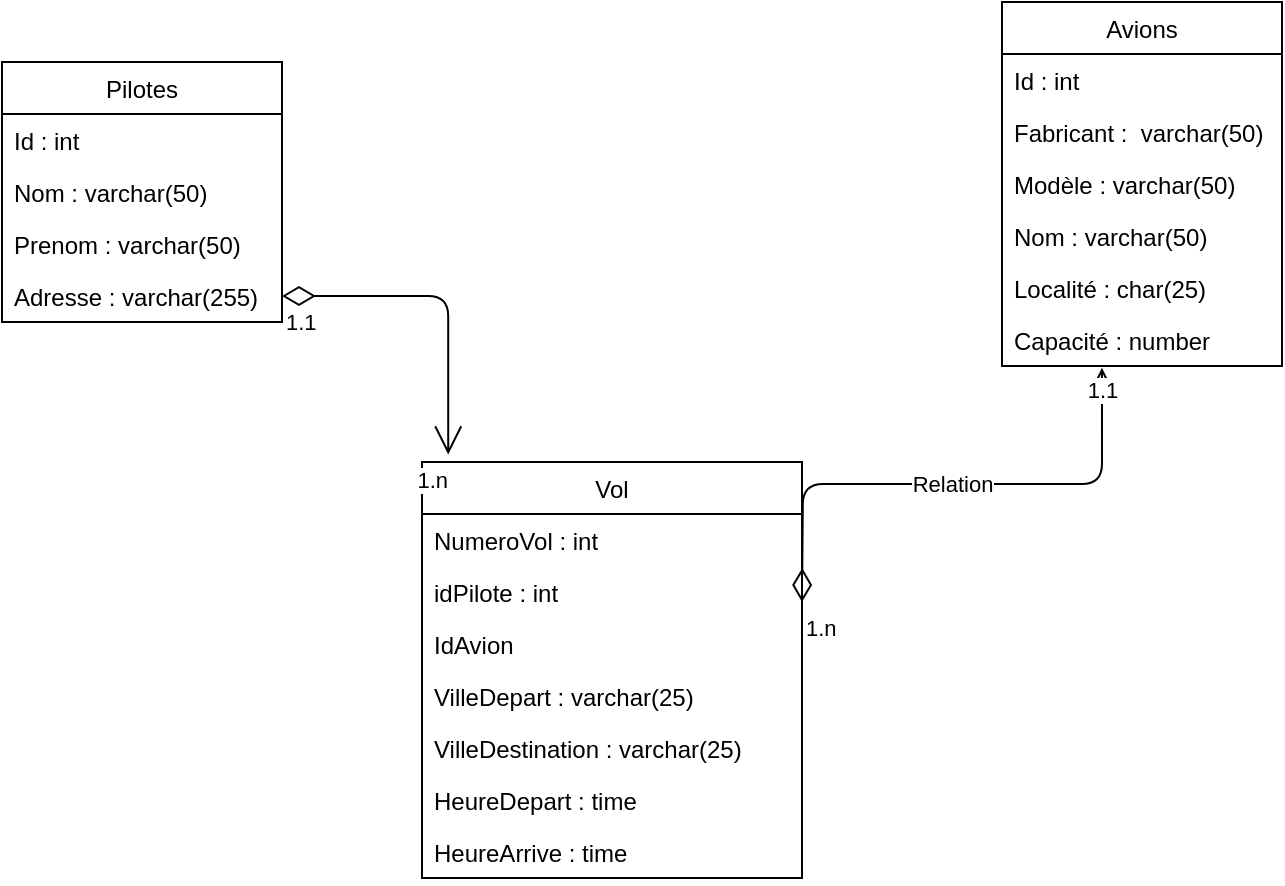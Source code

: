 <mxfile version="15.3.8" type="device"><diagram id="zk9gCwc-fIFHyHyyhik5" name="Page-1"><mxGraphModel dx="981" dy="583" grid="1" gridSize="10" guides="1" tooltips="1" connect="1" arrows="1" fold="1" page="1" pageScale="1" pageWidth="827" pageHeight="1169" math="0" shadow="0"><root><mxCell id="0"/><mxCell id="1" parent="0"/><mxCell id="uTKovAjnD1Dst2Z1LRID-1" value="Pilotes" style="swimlane;fontStyle=0;childLayout=stackLayout;horizontal=1;startSize=26;fillColor=none;horizontalStack=0;resizeParent=1;resizeParentMax=0;resizeLast=0;collapsible=1;marginBottom=0;" vertex="1" parent="1"><mxGeometry x="60" y="80" width="140" height="130" as="geometry"/></mxCell><mxCell id="uTKovAjnD1Dst2Z1LRID-2" value="Id : int" style="text;strokeColor=none;fillColor=none;align=left;verticalAlign=top;spacingLeft=4;spacingRight=4;overflow=hidden;rotatable=0;points=[[0,0.5],[1,0.5]];portConstraint=eastwest;" vertex="1" parent="uTKovAjnD1Dst2Z1LRID-1"><mxGeometry y="26" width="140" height="26" as="geometry"/></mxCell><mxCell id="uTKovAjnD1Dst2Z1LRID-3" value="Nom : varchar(50)" style="text;strokeColor=none;fillColor=none;align=left;verticalAlign=top;spacingLeft=4;spacingRight=4;overflow=hidden;rotatable=0;points=[[0,0.5],[1,0.5]];portConstraint=eastwest;" vertex="1" parent="uTKovAjnD1Dst2Z1LRID-1"><mxGeometry y="52" width="140" height="26" as="geometry"/></mxCell><mxCell id="uTKovAjnD1Dst2Z1LRID-14" value="Prenom : varchar(50)" style="text;strokeColor=none;fillColor=none;align=left;verticalAlign=top;spacingLeft=4;spacingRight=4;overflow=hidden;rotatable=0;points=[[0,0.5],[1,0.5]];portConstraint=eastwest;" vertex="1" parent="uTKovAjnD1Dst2Z1LRID-1"><mxGeometry y="78" width="140" height="26" as="geometry"/></mxCell><mxCell id="uTKovAjnD1Dst2Z1LRID-4" value="Adresse : varchar(255)" style="text;strokeColor=none;fillColor=none;align=left;verticalAlign=top;spacingLeft=4;spacingRight=4;overflow=hidden;rotatable=0;points=[[0,0.5],[1,0.5]];portConstraint=eastwest;" vertex="1" parent="uTKovAjnD1Dst2Z1LRID-1"><mxGeometry y="104" width="140" height="26" as="geometry"/></mxCell><mxCell id="uTKovAjnD1Dst2Z1LRID-5" value="Avions" style="swimlane;fontStyle=0;childLayout=stackLayout;horizontal=1;startSize=26;fillColor=none;horizontalStack=0;resizeParent=1;resizeParentMax=0;resizeLast=0;collapsible=1;marginBottom=0;" vertex="1" parent="1"><mxGeometry x="560" y="50" width="140" height="182" as="geometry"/></mxCell><mxCell id="uTKovAjnD1Dst2Z1LRID-6" value="Id : int" style="text;strokeColor=none;fillColor=none;align=left;verticalAlign=top;spacingLeft=4;spacingRight=4;overflow=hidden;rotatable=0;points=[[0,0.5],[1,0.5]];portConstraint=eastwest;" vertex="1" parent="uTKovAjnD1Dst2Z1LRID-5"><mxGeometry y="26" width="140" height="26" as="geometry"/></mxCell><mxCell id="uTKovAjnD1Dst2Z1LRID-15" value="Fabricant :  varchar(50)" style="text;strokeColor=none;fillColor=none;align=left;verticalAlign=top;spacingLeft=4;spacingRight=4;overflow=hidden;rotatable=0;points=[[0,0.5],[1,0.5]];portConstraint=eastwest;" vertex="1" parent="uTKovAjnD1Dst2Z1LRID-5"><mxGeometry y="52" width="140" height="26" as="geometry"/></mxCell><mxCell id="uTKovAjnD1Dst2Z1LRID-7" value="Modèle : varchar(50)" style="text;strokeColor=none;fillColor=none;align=left;verticalAlign=top;spacingLeft=4;spacingRight=4;overflow=hidden;rotatable=0;points=[[0,0.5],[1,0.5]];portConstraint=eastwest;" vertex="1" parent="uTKovAjnD1Dst2Z1LRID-5"><mxGeometry y="78" width="140" height="26" as="geometry"/></mxCell><mxCell id="uTKovAjnD1Dst2Z1LRID-16" value="Nom : varchar(50)" style="text;strokeColor=none;fillColor=none;align=left;verticalAlign=top;spacingLeft=4;spacingRight=4;overflow=hidden;rotatable=0;points=[[0,0.5],[1,0.5]];portConstraint=eastwest;" vertex="1" parent="uTKovAjnD1Dst2Z1LRID-5"><mxGeometry y="104" width="140" height="26" as="geometry"/></mxCell><mxCell id="uTKovAjnD1Dst2Z1LRID-17" value="Localité : char(25)" style="text;strokeColor=none;fillColor=none;align=left;verticalAlign=top;spacingLeft=4;spacingRight=4;overflow=hidden;rotatable=0;points=[[0,0.5],[1,0.5]];portConstraint=eastwest;" vertex="1" parent="uTKovAjnD1Dst2Z1LRID-5"><mxGeometry y="130" width="140" height="26" as="geometry"/></mxCell><mxCell id="uTKovAjnD1Dst2Z1LRID-8" value="Capacité : number" style="text;strokeColor=none;fillColor=none;align=left;verticalAlign=top;spacingLeft=4;spacingRight=4;overflow=hidden;rotatable=0;points=[[0,0.5],[1,0.5]];portConstraint=eastwest;" vertex="1" parent="uTKovAjnD1Dst2Z1LRID-5"><mxGeometry y="156" width="140" height="26" as="geometry"/></mxCell><mxCell id="uTKovAjnD1Dst2Z1LRID-10" value="Vol" style="swimlane;fontStyle=0;childLayout=stackLayout;horizontal=1;startSize=26;fillColor=none;horizontalStack=0;resizeParent=1;resizeParentMax=0;resizeLast=0;collapsible=1;marginBottom=0;" vertex="1" parent="1"><mxGeometry x="270" y="280" width="190" height="208" as="geometry"/></mxCell><mxCell id="uTKovAjnD1Dst2Z1LRID-11" value="NumeroVol : int" style="text;strokeColor=none;fillColor=none;align=left;verticalAlign=top;spacingLeft=4;spacingRight=4;overflow=hidden;rotatable=0;points=[[0,0.5],[1,0.5]];portConstraint=eastwest;" vertex="1" parent="uTKovAjnD1Dst2Z1LRID-10"><mxGeometry y="26" width="190" height="26" as="geometry"/></mxCell><mxCell id="uTKovAjnD1Dst2Z1LRID-18" value="idPilote : int" style="text;strokeColor=none;fillColor=none;align=left;verticalAlign=top;spacingLeft=4;spacingRight=4;overflow=hidden;rotatable=0;points=[[0,0.5],[1,0.5]];portConstraint=eastwest;" vertex="1" parent="uTKovAjnD1Dst2Z1LRID-10"><mxGeometry y="52" width="190" height="26" as="geometry"/></mxCell><mxCell id="uTKovAjnD1Dst2Z1LRID-19" value="IdAvion" style="text;strokeColor=none;fillColor=none;align=left;verticalAlign=top;spacingLeft=4;spacingRight=4;overflow=hidden;rotatable=0;points=[[0,0.5],[1,0.5]];portConstraint=eastwest;" vertex="1" parent="uTKovAjnD1Dst2Z1LRID-10"><mxGeometry y="78" width="190" height="26" as="geometry"/></mxCell><mxCell id="uTKovAjnD1Dst2Z1LRID-12" value="VilleDepart : varchar(25)" style="text;strokeColor=none;fillColor=none;align=left;verticalAlign=top;spacingLeft=4;spacingRight=4;overflow=hidden;rotatable=0;points=[[0,0.5],[1,0.5]];portConstraint=eastwest;" vertex="1" parent="uTKovAjnD1Dst2Z1LRID-10"><mxGeometry y="104" width="190" height="26" as="geometry"/></mxCell><mxCell id="uTKovAjnD1Dst2Z1LRID-13" value="VilleDestination : varchar(25)" style="text;strokeColor=none;fillColor=none;align=left;verticalAlign=top;spacingLeft=4;spacingRight=4;overflow=hidden;rotatable=0;points=[[0,0.5],[1,0.5]];portConstraint=eastwest;" vertex="1" parent="uTKovAjnD1Dst2Z1LRID-10"><mxGeometry y="130" width="190" height="26" as="geometry"/></mxCell><mxCell id="uTKovAjnD1Dst2Z1LRID-20" value="HeureDepart : time" style="text;strokeColor=none;fillColor=none;align=left;verticalAlign=top;spacingLeft=4;spacingRight=4;overflow=hidden;rotatable=0;points=[[0,0.5],[1,0.5]];portConstraint=eastwest;" vertex="1" parent="uTKovAjnD1Dst2Z1LRID-10"><mxGeometry y="156" width="190" height="26" as="geometry"/></mxCell><mxCell id="uTKovAjnD1Dst2Z1LRID-21" value="HeureArrive : time" style="text;strokeColor=none;fillColor=none;align=left;verticalAlign=top;spacingLeft=4;spacingRight=4;overflow=hidden;rotatable=0;points=[[0,0.5],[1,0.5]];portConstraint=eastwest;" vertex="1" parent="uTKovAjnD1Dst2Z1LRID-10"><mxGeometry y="182" width="190" height="26" as="geometry"/></mxCell><mxCell id="uTKovAjnD1Dst2Z1LRID-22" value="" style="endArrow=open;html=1;endSize=12;startArrow=diamondThin;startSize=14;startFill=0;edgeStyle=orthogonalEdgeStyle;entryX=0.069;entryY=-0.018;entryDx=0;entryDy=0;entryPerimeter=0;exitX=1;exitY=0.5;exitDx=0;exitDy=0;" edge="1" parent="1" source="uTKovAjnD1Dst2Z1LRID-4" target="uTKovAjnD1Dst2Z1LRID-10"><mxGeometry relative="1" as="geometry"><mxPoint x="210" y="120" as="sourcePoint"/><mxPoint x="550" y="120" as="targetPoint"/></mxGeometry></mxCell><mxCell id="uTKovAjnD1Dst2Z1LRID-23" value="1.1" style="edgeLabel;resizable=0;html=1;align=left;verticalAlign=top;" connectable="0" vertex="1" parent="uTKovAjnD1Dst2Z1LRID-22"><mxGeometry x="-1" relative="1" as="geometry"/></mxCell><mxCell id="uTKovAjnD1Dst2Z1LRID-24" value="1.n&lt;br&gt;" style="edgeLabel;resizable=0;html=1;align=right;verticalAlign=top;" connectable="0" vertex="1" parent="uTKovAjnD1Dst2Z1LRID-22"><mxGeometry x="1" relative="1" as="geometry"/></mxCell><mxCell id="uTKovAjnD1Dst2Z1LRID-25" value="Relation" style="endArrow=open;html=1;endSize=12;startArrow=diamondThin;startSize=14;startFill=0;edgeStyle=orthogonalEdgeStyle;entryX=0.357;entryY=1.033;entryDx=0;entryDy=0;entryPerimeter=0;" edge="1" parent="1" target="uTKovAjnD1Dst2Z1LRID-8"><mxGeometry relative="1" as="geometry"><mxPoint x="460" y="350" as="sourcePoint"/><mxPoint x="620" y="350" as="targetPoint"/></mxGeometry></mxCell><mxCell id="uTKovAjnD1Dst2Z1LRID-26" value="1.n&lt;br&gt;" style="edgeLabel;resizable=0;html=1;align=left;verticalAlign=top;" connectable="0" vertex="1" parent="uTKovAjnD1Dst2Z1LRID-25"><mxGeometry x="-1" relative="1" as="geometry"/></mxCell><mxCell id="uTKovAjnD1Dst2Z1LRID-27" value="1" style="edgeLabel;resizable=0;html=1;align=right;verticalAlign=top;" connectable="0" vertex="1" parent="uTKovAjnD1Dst2Z1LRID-25"><mxGeometry x="1" relative="1" as="geometry"/></mxCell><mxCell id="uTKovAjnD1Dst2Z1LRID-28" value="1.1&lt;br&gt;" style="edgeLabel;html=1;align=center;verticalAlign=middle;resizable=0;points=[];" vertex="1" connectable="0" parent="uTKovAjnD1Dst2Z1LRID-25"><mxGeometry x="0.917" relative="1" as="geometry"><mxPoint as="offset"/></mxGeometry></mxCell></root></mxGraphModel></diagram></mxfile>